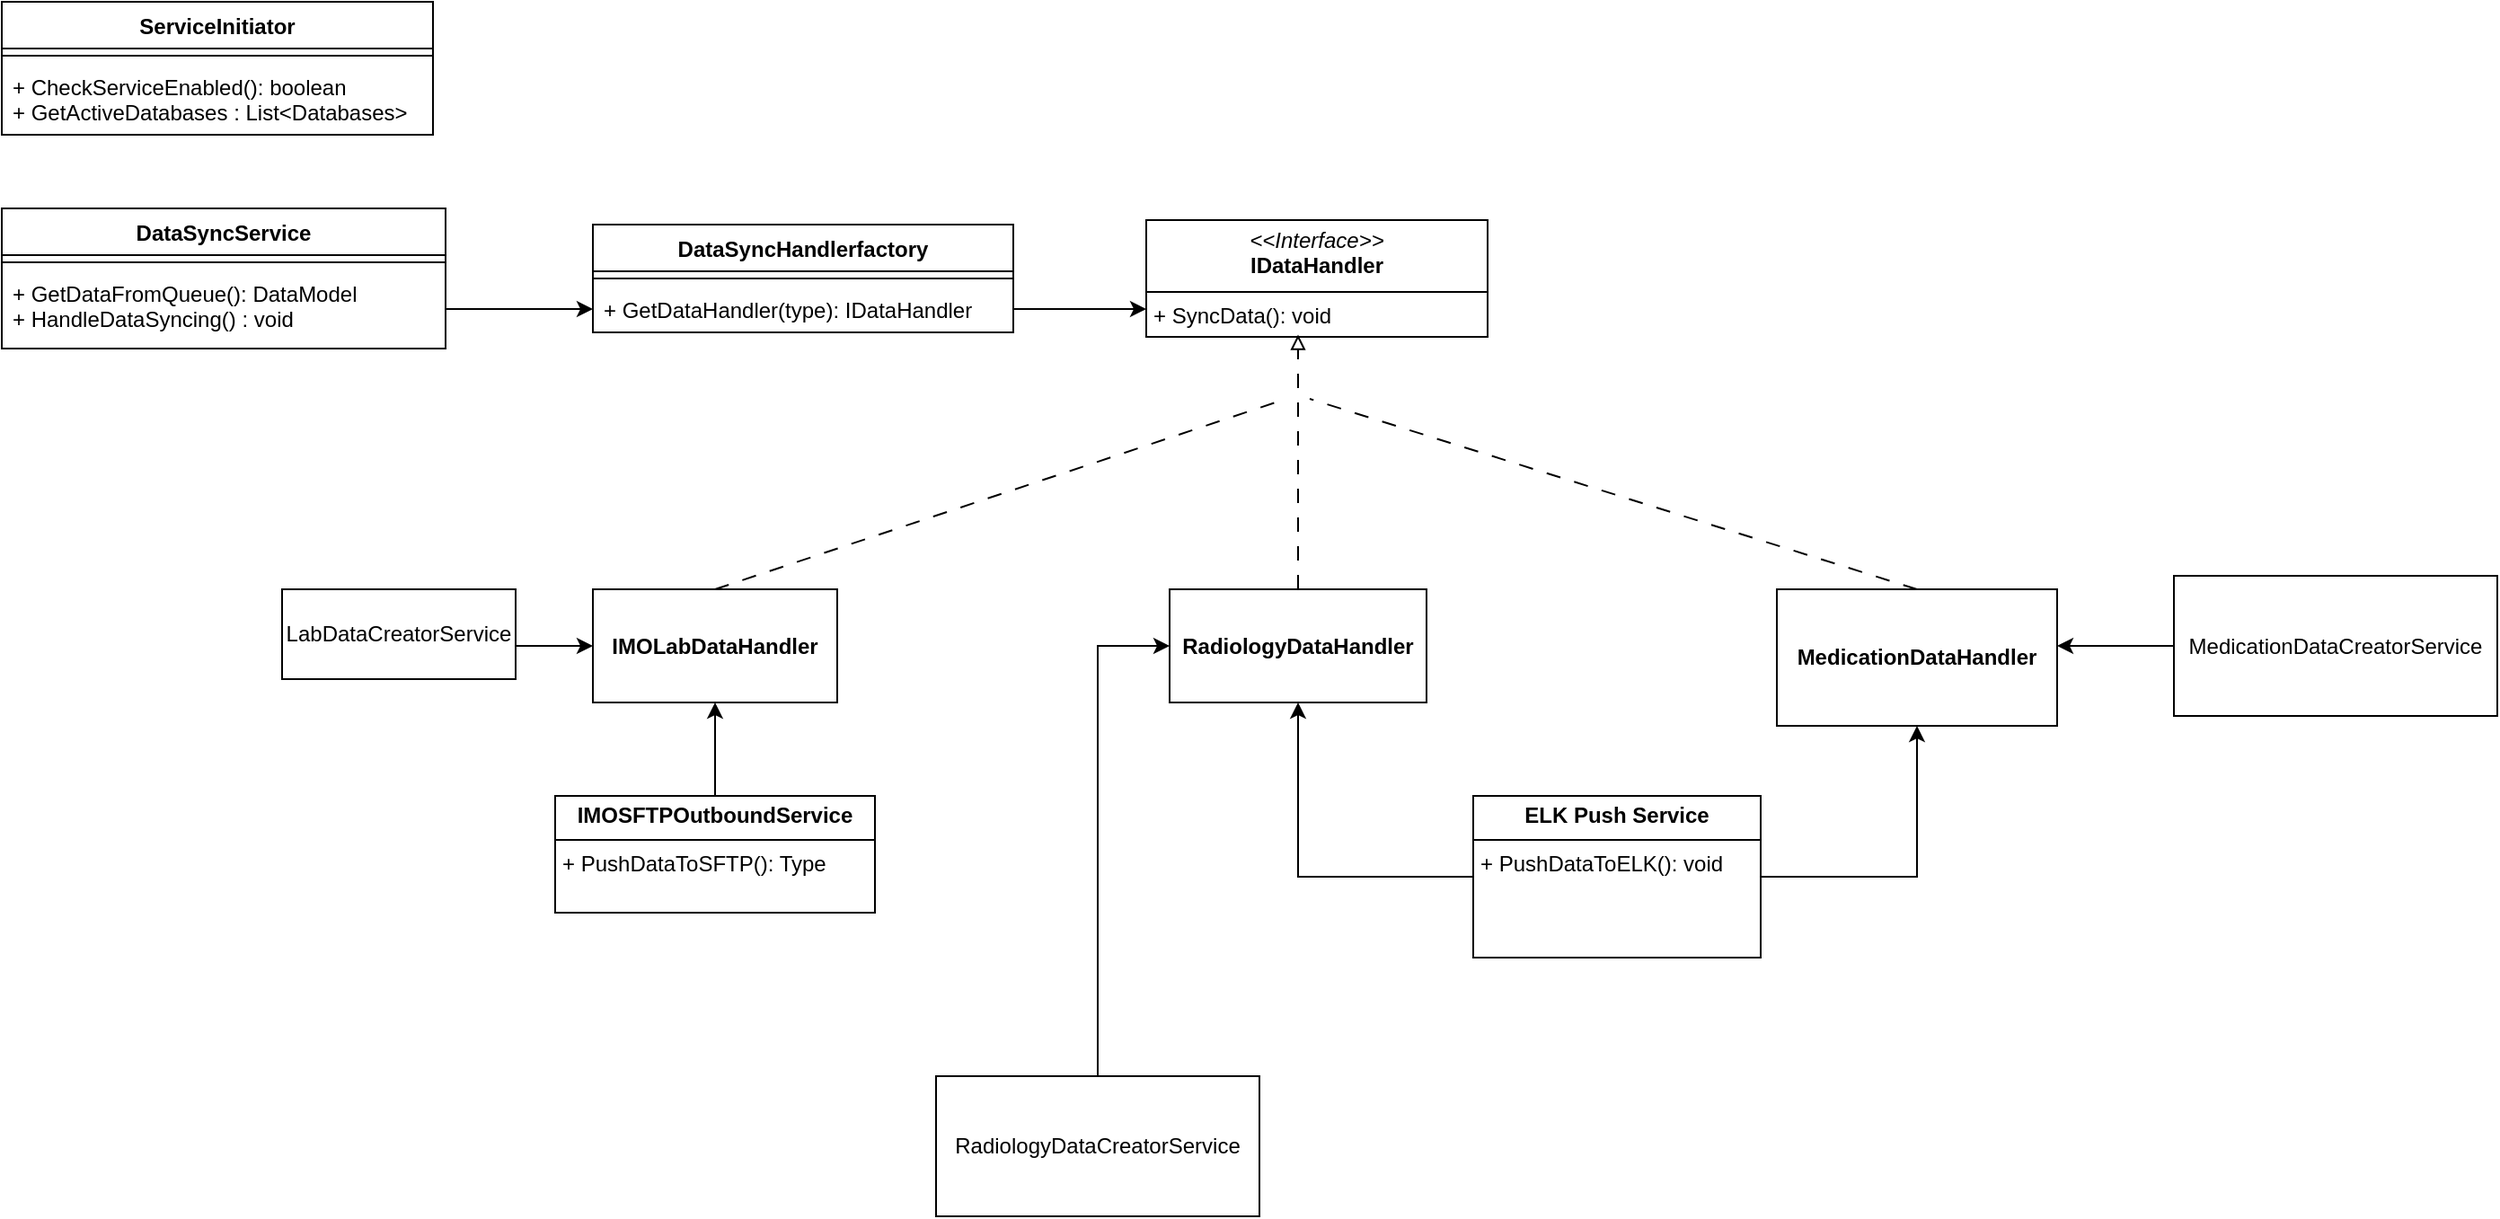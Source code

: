 <mxfile version="24.7.8">
  <diagram name="Page-1" id="KxpPXUULBRPZsjXwmo-O">
    <mxGraphModel dx="1173" dy="579" grid="1" gridSize="13" guides="1" tooltips="1" connect="1" arrows="1" fold="1" page="1" pageScale="1" pageWidth="1200" pageHeight="1600" math="0" shadow="0">
      <root>
        <mxCell id="0" />
        <mxCell id="1" parent="0" />
        <mxCell id="pT2myDEjgFokJkwGmvou-1" value="ServiceInitiator" style="swimlane;fontStyle=1;align=center;verticalAlign=top;childLayout=stackLayout;horizontal=1;startSize=26;horizontalStack=0;resizeParent=1;resizeParentMax=0;resizeLast=0;collapsible=1;marginBottom=0;whiteSpace=wrap;html=1;rounded=0;" parent="1" vertex="1">
          <mxGeometry x="26" y="39" width="240" height="74" as="geometry" />
        </mxCell>
        <mxCell id="pT2myDEjgFokJkwGmvou-3" value="" style="line;strokeWidth=1;fillColor=none;align=left;verticalAlign=middle;spacingTop=-1;spacingLeft=3;spacingRight=3;rotatable=0;labelPosition=right;points=[];portConstraint=eastwest;strokeColor=inherit;rounded=0;" parent="pT2myDEjgFokJkwGmvou-1" vertex="1">
          <mxGeometry y="26" width="240" height="8" as="geometry" />
        </mxCell>
        <mxCell id="pT2myDEjgFokJkwGmvou-4" value="+ CheckServiceEnabled(): boolean&lt;div&gt;+ GetActiveDatabases : List&amp;lt;Databases&amp;gt;&lt;/div&gt;" style="text;strokeColor=none;fillColor=none;align=left;verticalAlign=top;spacingLeft=4;spacingRight=4;overflow=hidden;rotatable=0;points=[[0,0.5],[1,0.5]];portConstraint=eastwest;whiteSpace=wrap;html=1;rounded=0;" parent="pT2myDEjgFokJkwGmvou-1" vertex="1">
          <mxGeometry y="34" width="240" height="40" as="geometry" />
        </mxCell>
        <mxCell id="pT2myDEjgFokJkwGmvou-5" value="DataSyncService" style="swimlane;fontStyle=1;align=center;verticalAlign=top;childLayout=stackLayout;horizontal=1;startSize=26;horizontalStack=0;resizeParent=1;resizeParentMax=0;resizeLast=0;collapsible=1;marginBottom=0;whiteSpace=wrap;html=1;rounded=0;" parent="1" vertex="1">
          <mxGeometry x="26" y="154" width="247" height="78" as="geometry" />
        </mxCell>
        <mxCell id="pT2myDEjgFokJkwGmvou-7" value="" style="line;strokeWidth=1;fillColor=none;align=left;verticalAlign=middle;spacingTop=-1;spacingLeft=3;spacingRight=3;rotatable=0;labelPosition=right;points=[];portConstraint=eastwest;strokeColor=inherit;rounded=0;" parent="pT2myDEjgFokJkwGmvou-5" vertex="1">
          <mxGeometry y="26" width="247" height="8" as="geometry" />
        </mxCell>
        <mxCell id="pT2myDEjgFokJkwGmvou-8" value="+ GetDataFromQueue(): DataModel&lt;div&gt;+ HandleDataSyncing() : void&lt;/div&gt;" style="text;strokeColor=none;fillColor=none;align=left;verticalAlign=top;spacingLeft=4;spacingRight=4;overflow=hidden;rotatable=0;points=[[0,0.5],[1,0.5]];portConstraint=eastwest;whiteSpace=wrap;html=1;rounded=0;" parent="pT2myDEjgFokJkwGmvou-5" vertex="1">
          <mxGeometry y="34" width="247" height="44" as="geometry" />
        </mxCell>
        <mxCell id="pT2myDEjgFokJkwGmvou-25" value="DataSyncHandlerfactory" style="swimlane;fontStyle=1;align=center;verticalAlign=top;childLayout=stackLayout;horizontal=1;startSize=26;horizontalStack=0;resizeParent=1;resizeParentMax=0;resizeLast=0;collapsible=1;marginBottom=0;whiteSpace=wrap;html=1;" parent="1" vertex="1">
          <mxGeometry x="355" y="163" width="234" height="60" as="geometry" />
        </mxCell>
        <mxCell id="pT2myDEjgFokJkwGmvou-27" value="" style="line;strokeWidth=1;fillColor=none;align=left;verticalAlign=middle;spacingTop=-1;spacingLeft=3;spacingRight=3;rotatable=0;labelPosition=right;points=[];portConstraint=eastwest;strokeColor=inherit;" parent="pT2myDEjgFokJkwGmvou-25" vertex="1">
          <mxGeometry y="26" width="234" height="8" as="geometry" />
        </mxCell>
        <mxCell id="pT2myDEjgFokJkwGmvou-28" value="+ GetDataHandler(type): IDataHandler" style="text;strokeColor=none;fillColor=none;align=left;verticalAlign=top;spacingLeft=4;spacingRight=4;overflow=hidden;rotatable=0;points=[[0,0.5],[1,0.5]];portConstraint=eastwest;whiteSpace=wrap;html=1;" parent="pT2myDEjgFokJkwGmvou-25" vertex="1">
          <mxGeometry y="34" width="234" height="26" as="geometry" />
        </mxCell>
        <mxCell id="pT2myDEjgFokJkwGmvou-30" style="edgeStyle=orthogonalEdgeStyle;rounded=0;orthogonalLoop=1;jettySize=auto;html=1;entryX=0;entryY=0.5;entryDx=0;entryDy=0;" parent="1" source="pT2myDEjgFokJkwGmvou-8" target="pT2myDEjgFokJkwGmvou-28" edge="1">
          <mxGeometry relative="1" as="geometry" />
        </mxCell>
        <mxCell id="pT2myDEjgFokJkwGmvou-38" value="&lt;p style=&quot;margin:0px;margin-top:4px;text-align:center;&quot;&gt;&lt;i&gt;&amp;lt;&amp;lt;Interface&amp;gt;&amp;gt;&lt;/i&gt;&lt;br&gt;&lt;b&gt;IDataHandler&lt;/b&gt;&lt;/p&gt;&lt;hr size=&quot;1&quot; style=&quot;border-style:solid;&quot;&gt;&lt;p style=&quot;margin:0px;margin-left:4px;&quot;&gt;+ SyncData(): void&lt;br&gt;&lt;br&gt;&lt;/p&gt;" style="verticalAlign=top;align=left;overflow=fill;html=1;whiteSpace=wrap;" parent="1" vertex="1">
          <mxGeometry x="663" y="160.5" width="190" height="65" as="geometry" />
        </mxCell>
        <mxCell id="pT2myDEjgFokJkwGmvou-50" style="rounded=0;orthogonalLoop=1;jettySize=auto;elbow=vertical;html=1;exitX=0.5;exitY=0;exitDx=0;exitDy=0;dashed=1;dashPattern=8 8;endArrow=none;endFill=0;" parent="1" source="pT2myDEjgFokJkwGmvou-39" edge="1">
          <mxGeometry relative="1" as="geometry">
            <mxPoint x="741" y="260" as="targetPoint" />
          </mxGeometry>
        </mxCell>
        <mxCell id="pT2myDEjgFokJkwGmvou-39" value="&lt;b&gt;IMOLabDataHandler&lt;/b&gt;" style="html=1;whiteSpace=wrap;" parent="1" vertex="1">
          <mxGeometry x="355" y="366" width="136" height="63" as="geometry" />
        </mxCell>
        <mxCell id="pT2myDEjgFokJkwGmvou-40" value="&lt;b&gt;RadiologyDataHandler&lt;/b&gt;" style="html=1;whiteSpace=wrap;" parent="1" vertex="1">
          <mxGeometry x="676" y="366" width="143" height="63" as="geometry" />
        </mxCell>
        <mxCell id="pT2myDEjgFokJkwGmvou-49" style="rounded=0;orthogonalLoop=1;jettySize=auto;elbow=vertical;html=1;endArrow=none;endFill=0;dashed=1;dashPattern=8 8;startArrow=none;startFill=0;targetPerimeterSpacing=0;sourcePerimeterSpacing=0;startSize=6;endSize=6;jumpStyle=line;flowAnimation=0;shadow=0;strokeColor=default;exitX=0.5;exitY=0;exitDx=0;exitDy=0;" parent="1" source="pT2myDEjgFokJkwGmvou-41" edge="1">
          <mxGeometry relative="1" as="geometry">
            <mxPoint x="754" y="260" as="targetPoint" />
          </mxGeometry>
        </mxCell>
        <mxCell id="pT2myDEjgFokJkwGmvou-41" value="&lt;b&gt;MedicationDataHandler&lt;/b&gt;" style="html=1;whiteSpace=wrap;" parent="1" vertex="1">
          <mxGeometry x="1014" y="366" width="156" height="76" as="geometry" />
        </mxCell>
        <mxCell id="pT2myDEjgFokJkwGmvou-47" style="edgeStyle=elbowEdgeStyle;rounded=0;orthogonalLoop=1;jettySize=auto;html=1;entryX=0.444;entryY=0.981;entryDx=0;entryDy=0;entryPerimeter=0;endArrow=block;endFill=0;dashed=1;dashPattern=8 8;" parent="1" source="pT2myDEjgFokJkwGmvou-40" target="pT2myDEjgFokJkwGmvou-38" edge="1">
          <mxGeometry relative="1" as="geometry" />
        </mxCell>
        <mxCell id="pT2myDEjgFokJkwGmvou-52" style="edgeStyle=elbowEdgeStyle;rounded=0;orthogonalLoop=1;jettySize=auto;elbow=vertical;html=1;" parent="1" source="pT2myDEjgFokJkwGmvou-28" target="pT2myDEjgFokJkwGmvou-38" edge="1">
          <mxGeometry relative="1" as="geometry" />
        </mxCell>
        <mxCell id="pT2myDEjgFokJkwGmvou-83" style="edgeStyle=elbowEdgeStyle;rounded=0;orthogonalLoop=1;jettySize=auto;elbow=vertical;html=1;entryX=0.5;entryY=1;entryDx=0;entryDy=0;" parent="1" source="pT2myDEjgFokJkwGmvou-71" target="pT2myDEjgFokJkwGmvou-39" edge="1">
          <mxGeometry relative="1" as="geometry" />
        </mxCell>
        <mxCell id="pT2myDEjgFokJkwGmvou-71" value="&lt;p style=&quot;margin:0px;margin-top:4px;text-align:center;&quot;&gt;&lt;b&gt;IMOSFTPOutboundService&lt;/b&gt;&lt;/p&gt;&lt;hr size=&quot;1&quot; style=&quot;border-style:solid;&quot;&gt;&lt;p style=&quot;margin:0px;margin-left:4px;&quot;&gt;&lt;/p&gt;&lt;p style=&quot;margin:0px;margin-left:4px;&quot;&gt;+ PushDataToSFTP(): Type&lt;/p&gt;" style="verticalAlign=top;align=left;overflow=fill;html=1;whiteSpace=wrap;" parent="1" vertex="1">
          <mxGeometry x="334" y="481" width="178" height="65" as="geometry" />
        </mxCell>
        <mxCell id="pT2myDEjgFokJkwGmvou-81" style="edgeStyle=orthogonalEdgeStyle;rounded=0;orthogonalLoop=1;jettySize=auto;elbow=vertical;html=1;entryX=0.5;entryY=1;entryDx=0;entryDy=0;" parent="1" source="pT2myDEjgFokJkwGmvou-74" target="pT2myDEjgFokJkwGmvou-41" edge="1">
          <mxGeometry relative="1" as="geometry">
            <mxPoint x="1144" y="474" as="targetPoint" />
          </mxGeometry>
        </mxCell>
        <mxCell id="pT2myDEjgFokJkwGmvou-82" style="edgeStyle=orthogonalEdgeStyle;rounded=0;orthogonalLoop=1;jettySize=auto;elbow=vertical;html=1;entryX=0.5;entryY=1;entryDx=0;entryDy=0;" parent="1" source="pT2myDEjgFokJkwGmvou-74" target="pT2myDEjgFokJkwGmvou-40" edge="1">
          <mxGeometry relative="1" as="geometry" />
        </mxCell>
        <mxCell id="pT2myDEjgFokJkwGmvou-74" value="&lt;p style=&quot;margin:0px;margin-top:4px;text-align:center;&quot;&gt;&lt;b&gt;ELK Push Service&lt;/b&gt;&lt;/p&gt;&lt;hr size=&quot;1&quot; style=&quot;border-style:solid;&quot;&gt;&lt;p style=&quot;margin:0px;margin-left:4px;&quot;&gt;&lt;/p&gt;&lt;p style=&quot;margin:0px;margin-left:4px;&quot;&gt;+ PushDataToELK(): void&lt;/p&gt;" style="verticalAlign=top;align=left;overflow=fill;html=1;whiteSpace=wrap;" parent="1" vertex="1">
          <mxGeometry x="845" y="481" width="160" height="90" as="geometry" />
        </mxCell>
        <mxCell id="pT2myDEjgFokJkwGmvou-85" style="edgeStyle=elbowEdgeStyle;rounded=0;orthogonalLoop=1;jettySize=auto;elbow=vertical;html=1;entryX=0;entryY=0.5;entryDx=0;entryDy=0;" parent="1" source="pT2myDEjgFokJkwGmvou-84" target="pT2myDEjgFokJkwGmvou-39" edge="1">
          <mxGeometry relative="1" as="geometry" />
        </mxCell>
        <mxCell id="pT2myDEjgFokJkwGmvou-84" value="LabDataCreatorService" style="html=1;whiteSpace=wrap;" parent="1" vertex="1">
          <mxGeometry x="182" y="366" width="130" height="50" as="geometry" />
        </mxCell>
        <mxCell id="pT2myDEjgFokJkwGmvou-87" style="edgeStyle=orthogonalEdgeStyle;rounded=0;orthogonalLoop=1;jettySize=auto;elbow=vertical;html=1;exitX=0.5;exitY=0;exitDx=0;exitDy=0;entryX=0;entryY=0.5;entryDx=0;entryDy=0;" parent="1" source="pT2myDEjgFokJkwGmvou-86" target="pT2myDEjgFokJkwGmvou-40" edge="1">
          <mxGeometry relative="1" as="geometry" />
        </mxCell>
        <mxCell id="pT2myDEjgFokJkwGmvou-86" value="RadiologyDataCreatorService" style="html=1;whiteSpace=wrap;" parent="1" vertex="1">
          <mxGeometry x="546" y="637" width="180" height="78" as="geometry" />
        </mxCell>
        <mxCell id="pT2myDEjgFokJkwGmvou-88" value="MedicationDataCreatorService" style="html=1;whiteSpace=wrap;" parent="1" vertex="1">
          <mxGeometry x="1235" y="358.5" width="180" height="78" as="geometry" />
        </mxCell>
        <mxCell id="pT2myDEjgFokJkwGmvou-90" style="edgeStyle=elbowEdgeStyle;rounded=0;orthogonalLoop=1;jettySize=auto;elbow=vertical;html=1;exitX=0;exitY=0.5;exitDx=0;exitDy=0;entryX=1;entryY=0.413;entryDx=0;entryDy=0;entryPerimeter=0;" parent="1" source="pT2myDEjgFokJkwGmvou-88" target="pT2myDEjgFokJkwGmvou-41" edge="1">
          <mxGeometry relative="1" as="geometry" />
        </mxCell>
      </root>
    </mxGraphModel>
  </diagram>
</mxfile>
